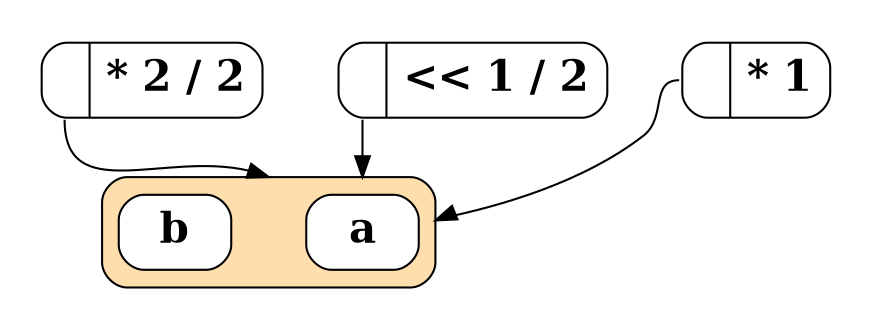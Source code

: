digraph parent { graph [compound=true, nodesep=0.5, ranksep=0.5]
node [fillcolor=white 
            fontname="Times-Bold" fontsize=20 shape=record style="rounded, filled"]

subgraph "cluster-a" { graph [compound=true fillcolor="white" style="rounded, filled", color="white"]
"a1"[label="<30> | * \2 \/ \2 " , fillcolor="white"]
}

subgraph "cluster-b" { graph [compound=true fillcolor="white" style="rounded, filled", color="white"]
"a2"[label="<30> | \<\< \1 \/ \2 " , fillcolor="white"]
}

subgraph "cluster-c" { graph [compound=true fillcolor="white" style="rounded, filled", color="white"]
"a3"[label="<30> | * \1" , fillcolor="white"]
}

subgraph "cluster-nodes" { graph [compound=true fillcolor="navajowhite" style="rounded, filled"]
"a"[label="a" , fillcolor="white"]
"b"[label="b" , fillcolor="white"]
}

"a1":30 -> a [lhead="cluster-nodes"]
"a2":30 -> a [lhead="cluster-nodes"]
"a3":30 -> a [lhead="cluster-nodes"]
}